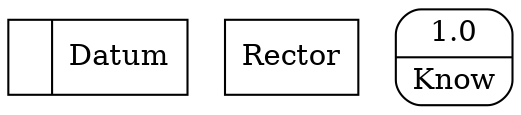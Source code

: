 digraph dfd2{ 
node[shape=record]
200 [label="<f0>  |<f1> Datum " ];
201 [label="Rector" shape=box];
202 [label="{<f0> 1.0|<f1> Know }" shape=Mrecord];
}